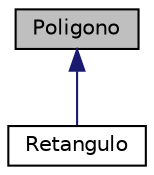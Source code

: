 digraph "Poligono"
{
  edge [fontname="Helvetica",fontsize="10",labelfontname="Helvetica",labelfontsize="10"];
  node [fontname="Helvetica",fontsize="10",shape=record];
  Node1 [label="Poligono",height=0.2,width=0.4,color="black", fillcolor="grey75", style="filled", fontcolor="black"];
  Node1 -> Node2 [dir="back",color="midnightblue",fontsize="10",style="solid"];
  Node2 [label="Retangulo",height=0.2,width=0.4,color="black", fillcolor="white", style="filled",URL="$classRetangulo.html",tooltip="The Retangulo class eh a classe filha de poligono que constroe um retangulo. "];
}
